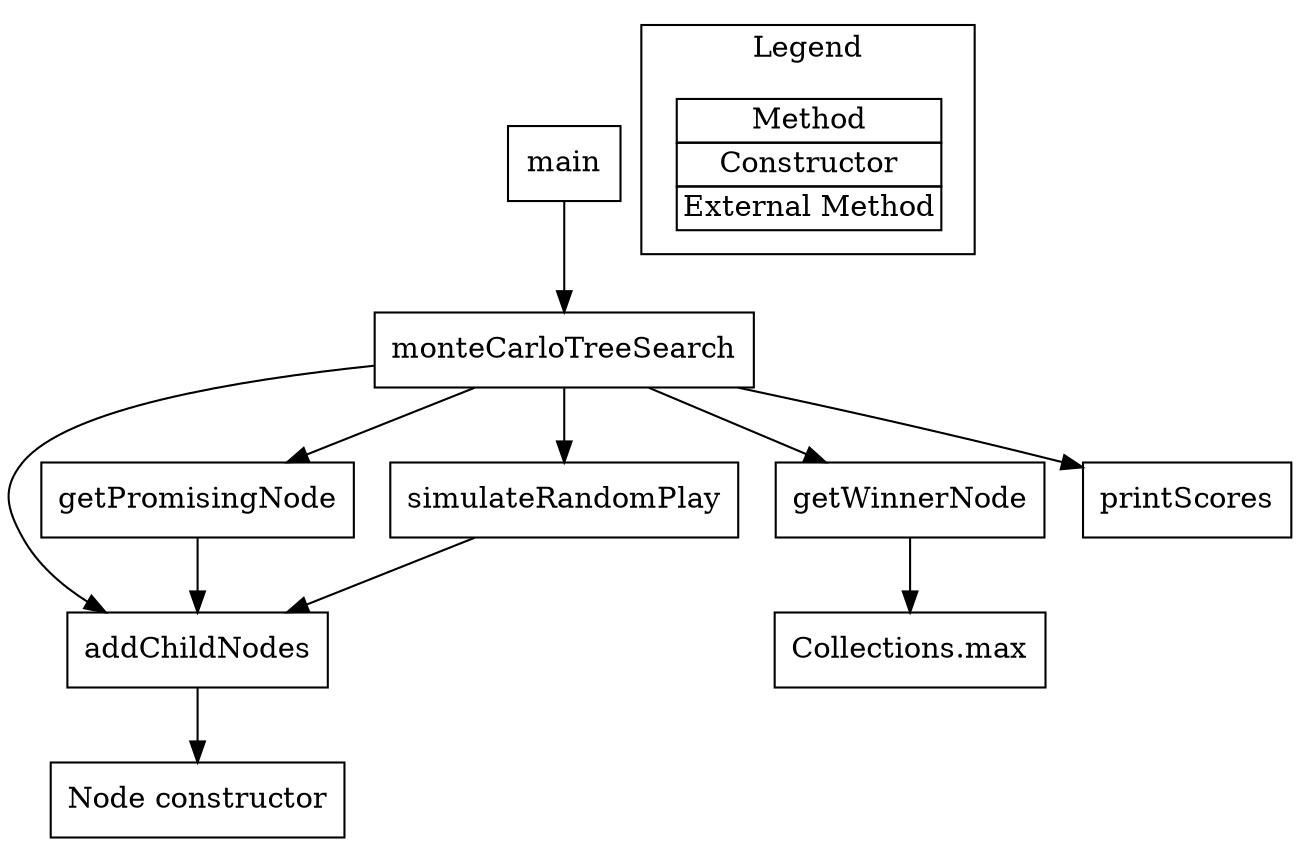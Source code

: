 digraph MonteCarloTreeSearch {
  node [shape=box];
  
  main -> monteCarloTreeSearch;
  
  monteCarloTreeSearch -> addChildNodes;
  monteCarloTreeSearch -> getPromisingNode;
  monteCarloTreeSearch -> simulateRandomPlay;
  monteCarloTreeSearch -> getWinnerNode;
  monteCarloTreeSearch -> printScores;
  
  getPromisingNode -> addChildNodes;
  
  simulateRandomPlay -> addChildNodes;
  
  addChildNodes -> "Node constructor";
  
  getWinnerNode -> "Collections.max";
  
  subgraph cluster_0 {
    label = "Legend";
    node [shape=plaintext];
    legend [label=<
      <table border="0" cellborder="1" cellspacing="0">
        <tr><td port="m">Method</td></tr>
        <tr><td port="c">Constructor</td></tr>
        <tr><td port="e">External Method</td></tr>
      </table>
    >];
  }
}
